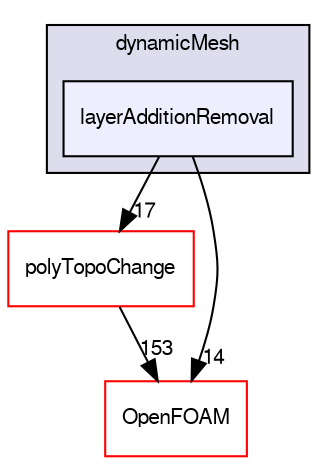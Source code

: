 digraph "src/dynamicMesh/layerAdditionRemoval" {
  bgcolor=transparent;
  compound=true
  node [ fontsize="10", fontname="FreeSans"];
  edge [ labelfontsize="10", labelfontname="FreeSans"];
  subgraph clusterdir_63742796c427c97a292c80f7db71da36 {
    graph [ bgcolor="#ddddee", pencolor="black", label="dynamicMesh" fontname="FreeSans", fontsize="10", URL="dir_63742796c427c97a292c80f7db71da36.html"]
  dir_75ed56908277ba9008d6d651379664b5 [shape=box, label="layerAdditionRemoval", style="filled", fillcolor="#eeeeff", pencolor="black", URL="dir_75ed56908277ba9008d6d651379664b5.html"];
  }
  dir_1dcc9f8d039401a5088c21c8f851d182 [shape=box label="polyTopoChange" color="red" URL="dir_1dcc9f8d039401a5088c21c8f851d182.html"];
  dir_c5473ff19b20e6ec4dfe5c310b3778a8 [shape=box label="OpenFOAM" color="red" URL="dir_c5473ff19b20e6ec4dfe5c310b3778a8.html"];
  dir_1dcc9f8d039401a5088c21c8f851d182->dir_c5473ff19b20e6ec4dfe5c310b3778a8 [headlabel="153", labeldistance=1.5 headhref="dir_000675_001706.html"];
  dir_75ed56908277ba9008d6d651379664b5->dir_1dcc9f8d039401a5088c21c8f851d182 [headlabel="17", labeldistance=1.5 headhref="dir_000644_000675.html"];
  dir_75ed56908277ba9008d6d651379664b5->dir_c5473ff19b20e6ec4dfe5c310b3778a8 [headlabel="14", labeldistance=1.5 headhref="dir_000644_001706.html"];
}
